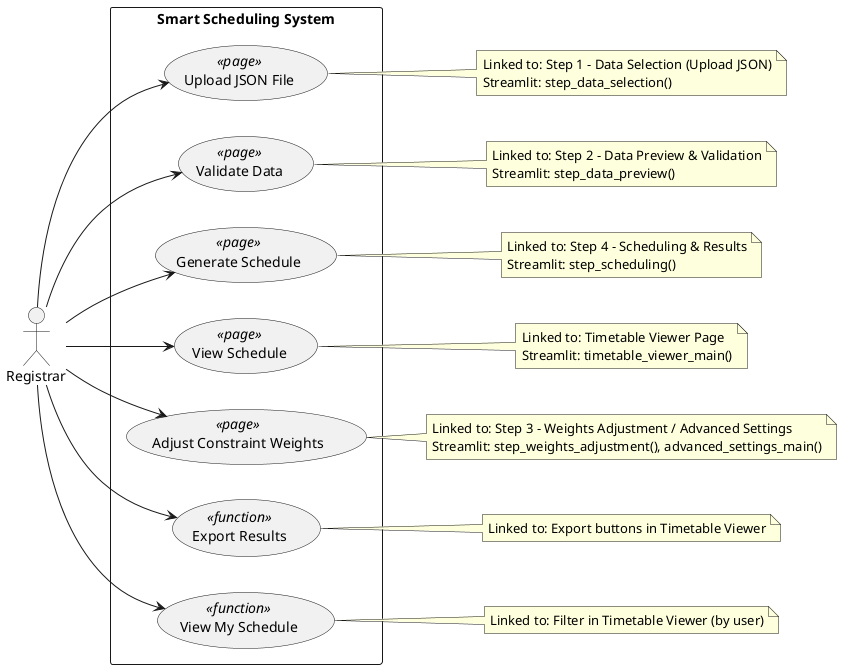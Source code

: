@startuml use_cases
left to right direction
skinparam packageStyle rectangle

actor "Registrar" as admin


rectangle "Smart Scheduling System" {
  usecase "Upload JSON File" as uc1 <<page>>
  usecase "Validate Data" as uc2 <<page>>
  usecase "Generate Schedule" as uc3 <<page>>
  usecase "View Schedule" as uc4 <<page>>
  usecase "Adjust Constraint Weights" as uc5 <<page>>
  usecase "Export Results" as uc6 <<function>>
  usecase "View My Schedule" as uc7 <<function>>
}

note right of uc1
  Linked to: Step 1 - Data Selection (Upload JSON)
  Streamlit: step_data_selection()
end note
note right of uc2
  Linked to: Step 2 - Data Preview & Validation
  Streamlit: step_data_preview()
end note
note right of uc3
  Linked to: Step 4 - Scheduling & Results
  Streamlit: step_scheduling()
end note
note right of uc4
  Linked to: Timetable Viewer Page
  Streamlit: timetable_viewer_main()
end note
note right of uc5
  Linked to: Step 3 - Weights Adjustment / Advanced Settings
  Streamlit: step_weights_adjustment(), advanced_settings_main()
end note
note right of uc6
  Linked to: Export buttons in Timetable Viewer
end note
note right of uc7
  Linked to: Filter in Timetable Viewer (by user)
end note

admin --> uc1
admin --> uc2
admin --> uc3
admin --> uc5
admin --> uc6
admin --> uc4
admin --> uc7
@enduml
